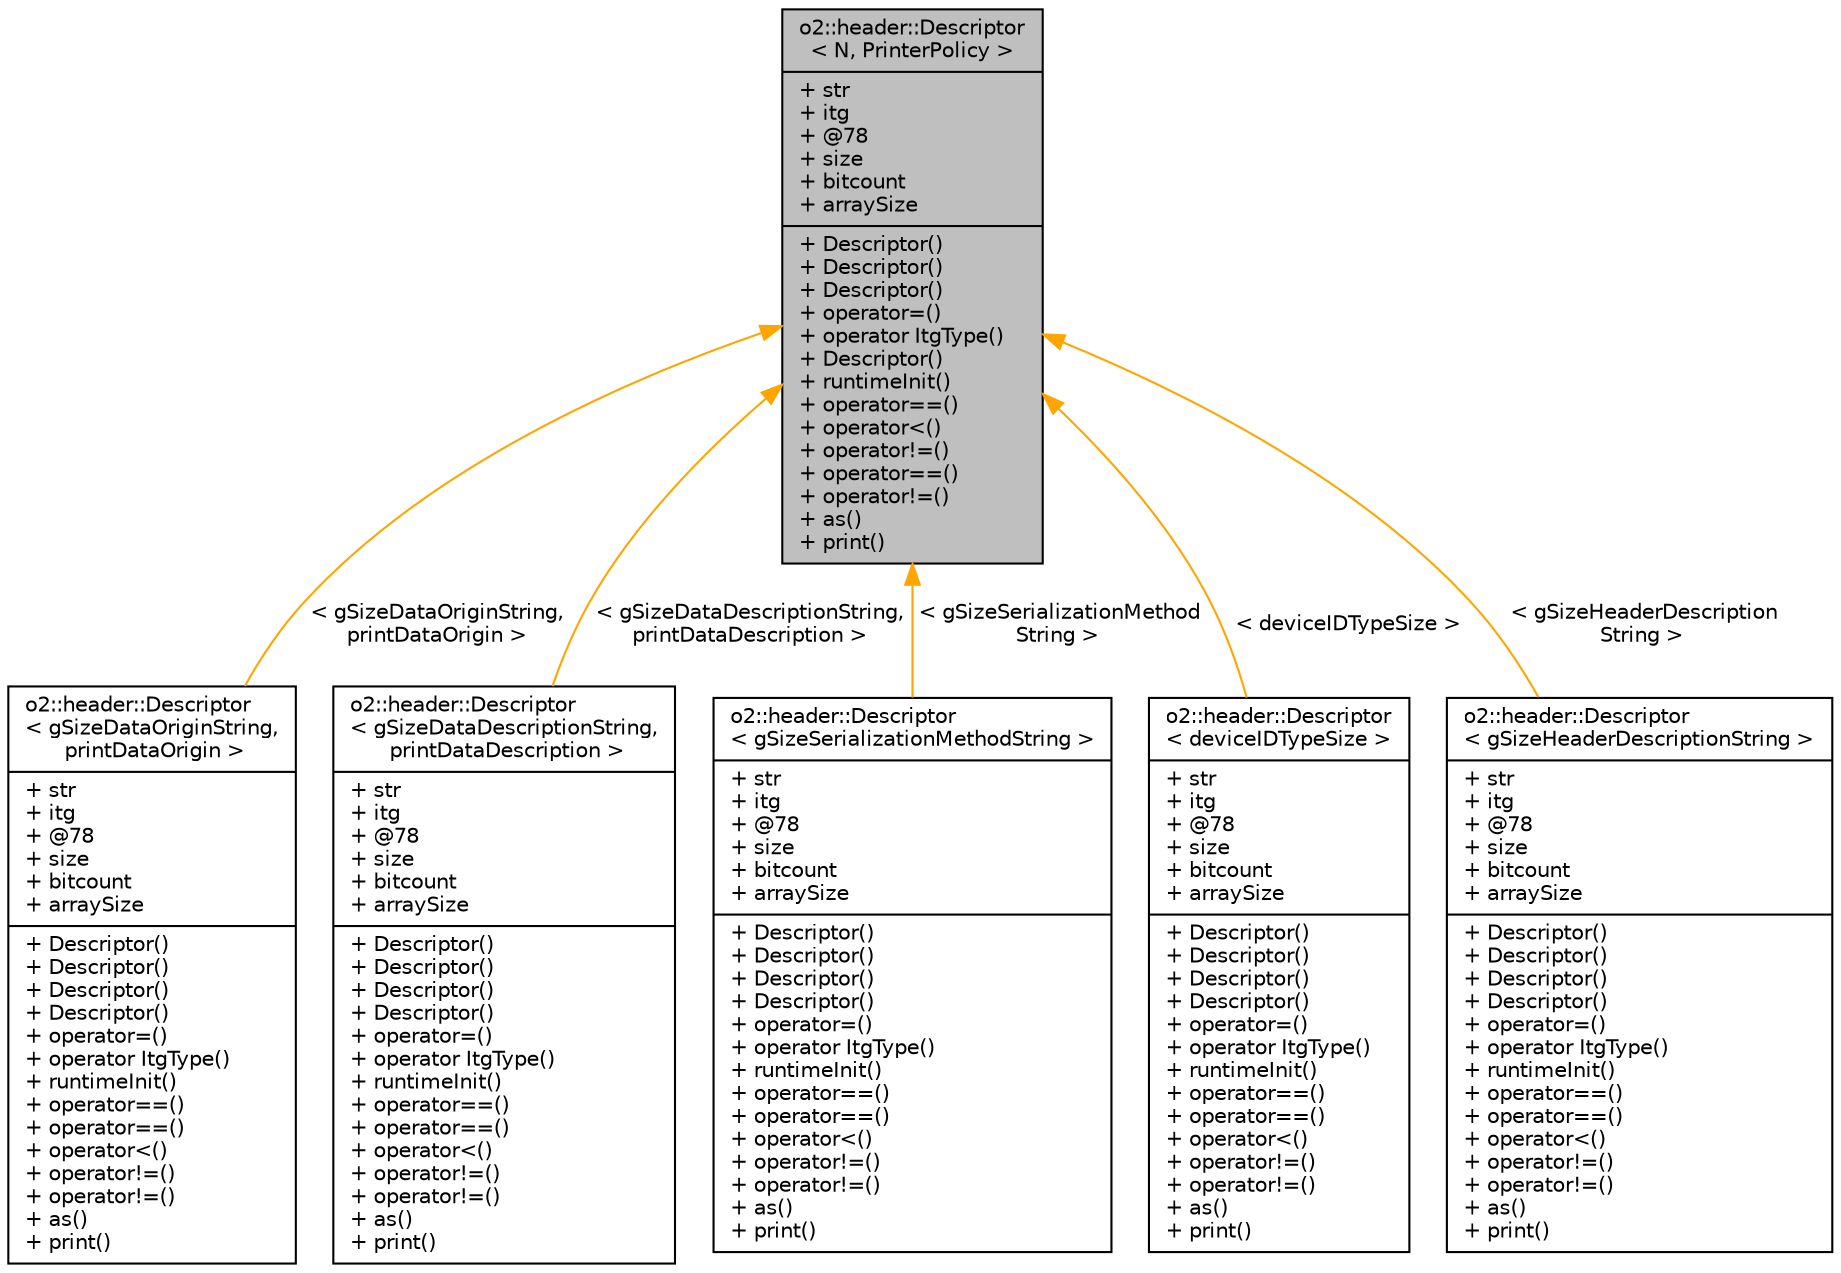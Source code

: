 digraph "o2::header::Descriptor&lt; N, PrinterPolicy &gt;"
{
 // INTERACTIVE_SVG=YES
  bgcolor="transparent";
  edge [fontname="Helvetica",fontsize="10",labelfontname="Helvetica",labelfontsize="10"];
  node [fontname="Helvetica",fontsize="10",shape=record];
  Node0 [label="{o2::header::Descriptor\l\< N, PrinterPolicy \>\n|+ str\l+ itg\l+ @78\l+ size\l+ bitcount\l+ arraySize\l|+ Descriptor()\l+ Descriptor()\l+ Descriptor()\l+ operator=()\l+ operator ItgType()\l+ Descriptor()\l+ runtimeInit()\l+ operator==()\l+ operator\<()\l+ operator!=()\l+ operator==()\l+ operator!=()\l+ as()\l+ print()\l}",height=0.2,width=0.4,color="black", fillcolor="grey75", style="filled", fontcolor="black"];
  Node0 -> Node1 [dir="back",color="orange",fontsize="10",style="solid",label=" \< gSizeDataOriginString,\l printDataOrigin \>" ,fontname="Helvetica"];
  Node1 [label="{o2::header::Descriptor\l\< gSizeDataOriginString,\l printDataOrigin \>\n|+ str\l+ itg\l+ @78\l+ size\l+ bitcount\l+ arraySize\l|+ Descriptor()\l+ Descriptor()\l+ Descriptor()\l+ Descriptor()\l+ operator=()\l+ operator ItgType()\l+ runtimeInit()\l+ operator==()\l+ operator==()\l+ operator\<()\l+ operator!=()\l+ operator!=()\l+ as()\l+ print()\l}",height=0.2,width=0.4,color="black",URL="$d9/db3/structo2_1_1header_1_1Descriptor.html"];
  Node0 -> Node2 [dir="back",color="orange",fontsize="10",style="solid",label=" \< gSizeDataDescriptionString,\l printDataDescription \>" ,fontname="Helvetica"];
  Node2 [label="{o2::header::Descriptor\l\< gSizeDataDescriptionString,\l printDataDescription \>\n|+ str\l+ itg\l+ @78\l+ size\l+ bitcount\l+ arraySize\l|+ Descriptor()\l+ Descriptor()\l+ Descriptor()\l+ Descriptor()\l+ operator=()\l+ operator ItgType()\l+ runtimeInit()\l+ operator==()\l+ operator==()\l+ operator\<()\l+ operator!=()\l+ operator!=()\l+ as()\l+ print()\l}",height=0.2,width=0.4,color="black",URL="$d9/db3/structo2_1_1header_1_1Descriptor.html"];
  Node0 -> Node3 [dir="back",color="orange",fontsize="10",style="solid",label=" \< gSizeSerializationMethod\lString \>" ,fontname="Helvetica"];
  Node3 [label="{o2::header::Descriptor\l\< gSizeSerializationMethodString \>\n|+ str\l+ itg\l+ @78\l+ size\l+ bitcount\l+ arraySize\l|+ Descriptor()\l+ Descriptor()\l+ Descriptor()\l+ Descriptor()\l+ operator=()\l+ operator ItgType()\l+ runtimeInit()\l+ operator==()\l+ operator==()\l+ operator\<()\l+ operator!=()\l+ operator!=()\l+ as()\l+ print()\l}",height=0.2,width=0.4,color="black",URL="$d9/db3/structo2_1_1header_1_1Descriptor.html"];
  Node0 -> Node4 [dir="back",color="orange",fontsize="10",style="solid",label=" \< deviceIDTypeSize \>" ,fontname="Helvetica"];
  Node4 [label="{o2::header::Descriptor\l\< deviceIDTypeSize \>\n|+ str\l+ itg\l+ @78\l+ size\l+ bitcount\l+ arraySize\l|+ Descriptor()\l+ Descriptor()\l+ Descriptor()\l+ Descriptor()\l+ operator=()\l+ operator ItgType()\l+ runtimeInit()\l+ operator==()\l+ operator==()\l+ operator\<()\l+ operator!=()\l+ operator!=()\l+ as()\l+ print()\l}",height=0.2,width=0.4,color="black",URL="$d9/db3/structo2_1_1header_1_1Descriptor.html"];
  Node0 -> Node5 [dir="back",color="orange",fontsize="10",style="solid",label=" \< gSizeHeaderDescription\lString \>" ,fontname="Helvetica"];
  Node5 [label="{o2::header::Descriptor\l\< gSizeHeaderDescriptionString \>\n|+ str\l+ itg\l+ @78\l+ size\l+ bitcount\l+ arraySize\l|+ Descriptor()\l+ Descriptor()\l+ Descriptor()\l+ Descriptor()\l+ operator=()\l+ operator ItgType()\l+ runtimeInit()\l+ operator==()\l+ operator==()\l+ operator\<()\l+ operator!=()\l+ operator!=()\l+ as()\l+ print()\l}",height=0.2,width=0.4,color="black",URL="$d9/db3/structo2_1_1header_1_1Descriptor.html"];
}
